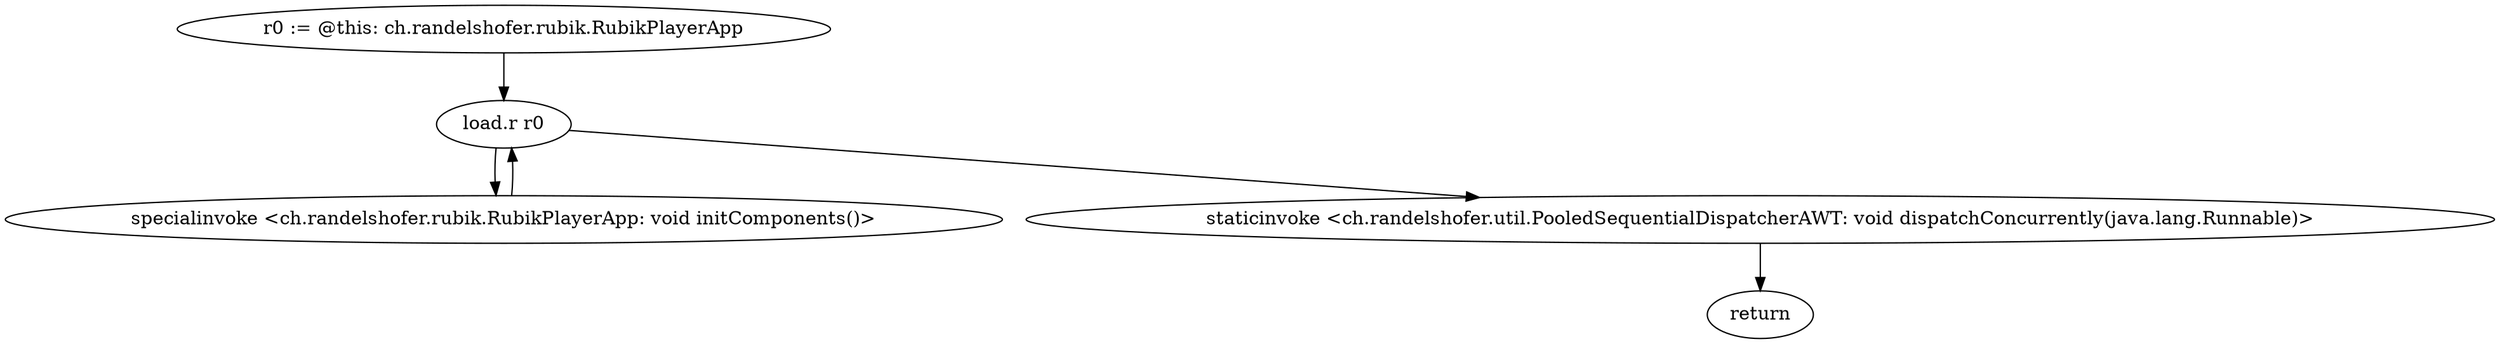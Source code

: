 digraph "" {
    "r0 := @this: ch.randelshofer.rubik.RubikPlayerApp"
    "load.r r0"
    "r0 := @this: ch.randelshofer.rubik.RubikPlayerApp"->"load.r r0";
    "specialinvoke <ch.randelshofer.rubik.RubikPlayerApp: void initComponents()>"
    "load.r r0"->"specialinvoke <ch.randelshofer.rubik.RubikPlayerApp: void initComponents()>";
    "specialinvoke <ch.randelshofer.rubik.RubikPlayerApp: void initComponents()>"->"load.r r0";
    "staticinvoke <ch.randelshofer.util.PooledSequentialDispatcherAWT: void dispatchConcurrently(java.lang.Runnable)>"
    "load.r r0"->"staticinvoke <ch.randelshofer.util.PooledSequentialDispatcherAWT: void dispatchConcurrently(java.lang.Runnable)>";
    "return"
    "staticinvoke <ch.randelshofer.util.PooledSequentialDispatcherAWT: void dispatchConcurrently(java.lang.Runnable)>"->"return";
}
